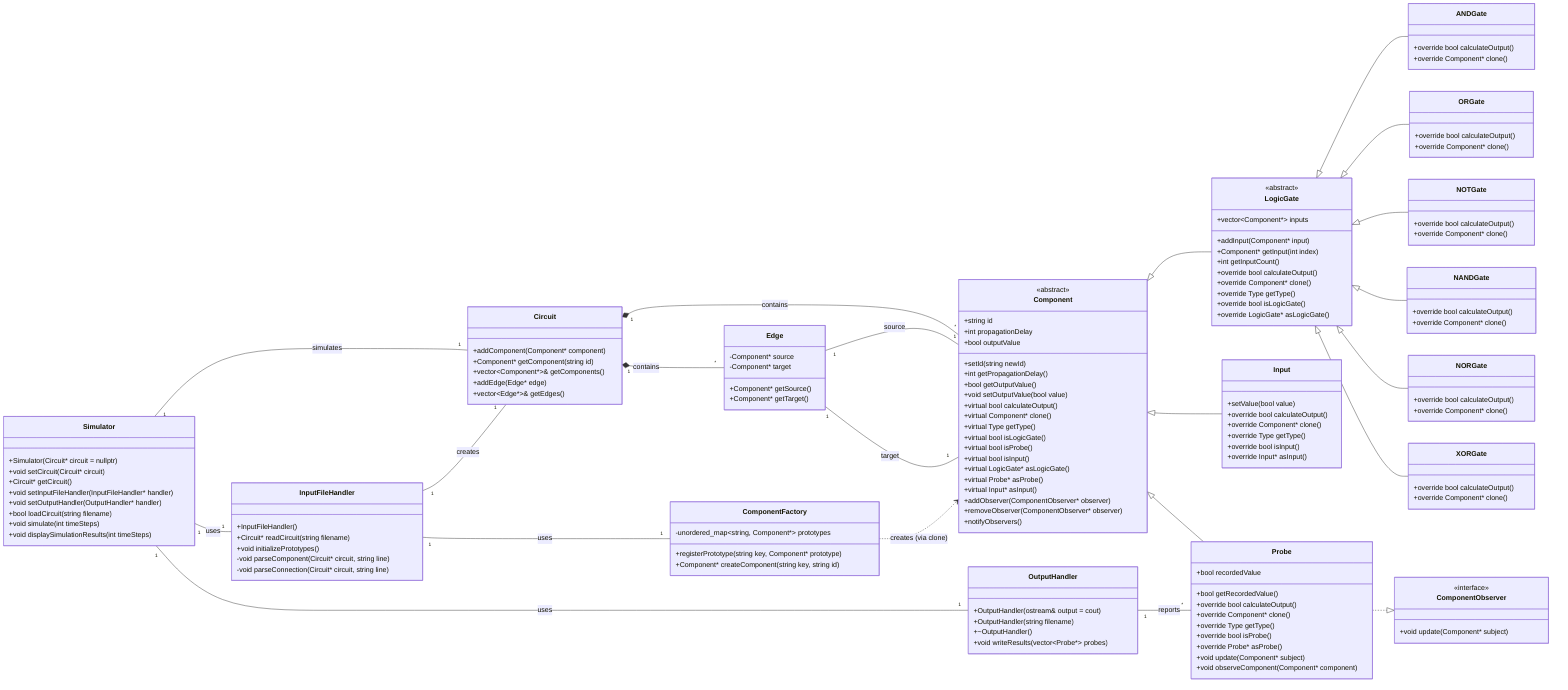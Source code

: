 classDiagram
    direction LR

    class Circuit {
        +addComponent(Component* component)
        +Component* getComponent(string id)
        +vector~Component*~& getComponents()
        +addEdge(Edge* edge)
        +vector~Edge*~& getEdges()
    }

    class Component {
        <<abstract>>
        +string id
        +int propagationDelay
        +bool outputValue
        +setId(string newId)
        +int getPropagationDelay()
        +bool getOutputValue()
        +void setOutputValue(bool value)
        +virtual bool calculateOutput()
        +virtual Component* clone()
        +virtual Type getType()
        +virtual bool isLogicGate()
        +virtual bool isProbe()
        +virtual bool isInput()
        +virtual LogicGate* asLogicGate()
        +virtual Probe* asProbe()
        +virtual Input* asInput()
        +addObserver(ComponentObserver* observer)
        +removeObserver(ComponentObserver* observer)
        +notifyObservers()
    }

    class ComponentObserver {
        <<interface>>
        +void update(Component* subject)
    }

    class LogicGate {
        <<abstract>>
        +addInput(Component* input)
        +Component* getInput(int index)
        +int getInputCount()
        +vector~Component*~ inputs
        +override bool calculateOutput()
        +override Component* clone()
        +override Type getType()
        +override bool isLogicGate()
        +override LogicGate* asLogicGate()
    }

    class Input {
        +setValue(bool value)
        +override bool calculateOutput()
        +override Component* clone()
        +override Type getType()
        +override bool isInput()
        +override Input* asInput()
    }

    class Probe {
        +bool recordedValue
        +bool getRecordedValue()
        +override bool calculateOutput()
        +override Component* clone()
        +override Type getType()
        +override bool isProbe()
        +override Probe* asProbe()
        +void update(Component* subject)
        +void observeComponent(Component* component)
    }

    class ANDGate {
        +override bool calculateOutput()
        +override Component* clone()
    }
    class ORGate {
        +override bool calculateOutput()
        +override Component* clone()
    }
    class NOTGate {
        +override bool calculateOutput()
        +override Component* clone()
    }
    class NANDGate {
        +override bool calculateOutput()
        +override Component* clone()
    }
    class NORGate {
        +override bool calculateOutput()
        +override Component* clone()
    }
    class XORGate {
        +override bool calculateOutput()
        +override Component* clone()
    }

    class Edge {
        +Component* getSource()
        +Component* getTarget()
        -Component* source
        -Component* target
    }

    class Simulator {
        +Simulator(Circuit* circuit = nullptr)
        +void setCircuit(Circuit* circuit)
        +Circuit* getCircuit()
        +void setInputFileHandler(InputFileHandler* handler)
        +void setOutputHandler(OutputHandler* handler)
        +bool loadCircuit(string filename)
        +void simulate(int timeSteps)
        +void displaySimulationResults(int timeSteps)
    }

    class ComponentFactory {
        +registerPrototype(string key, Component* prototype)
        +Component* createComponent(string key, string id)
        -unordered_map~string, Component*~ prototypes
    }

    class InputFileHandler {
        +InputFileHandler()
        +Circuit* readCircuit(string filename)
        +void initializePrototypes()
        -void parseComponent(Circuit* circuit, string line)
        -void parseConnection(Circuit* circuit, string line)
    }

    class OutputHandler {
        +OutputHandler(ostream& output = cout)
        +OutputHandler(string filename)
        +~OutputHandler()
        +void writeResults(vector~Probe*~ probes)
    }

    Circuit "1" *-- "*" Component : contains
    Circuit "1" *-- "*" Edge : contains

    Component <|-- LogicGate
    Component <|-- Input
    Component <|-- Probe

    LogicGate <|-- ANDGate
    LogicGate <|-- ORGate
    LogicGate <|-- NOTGate
    LogicGate <|-- NANDGate
    LogicGate <|-- NORGate
    LogicGate <|-- XORGate

    Edge "1" -- "1" Component : source
    Edge "1" -- "1" Component : target

    Probe ..|> ComponentObserver

    Simulator "1" -- "1" Circuit : simulates
    Simulator "1" -- "1" InputFileHandler : uses
    Simulator "1" -- "1" OutputHandler : uses

    InputFileHandler "1" -- "1" ComponentFactory : uses
    InputFileHandler "1" -- "1" Circuit : creates
    OutputHandler "1" -- "*" Probe : reports

    ComponentFactory ..> Component : creates (via clone)